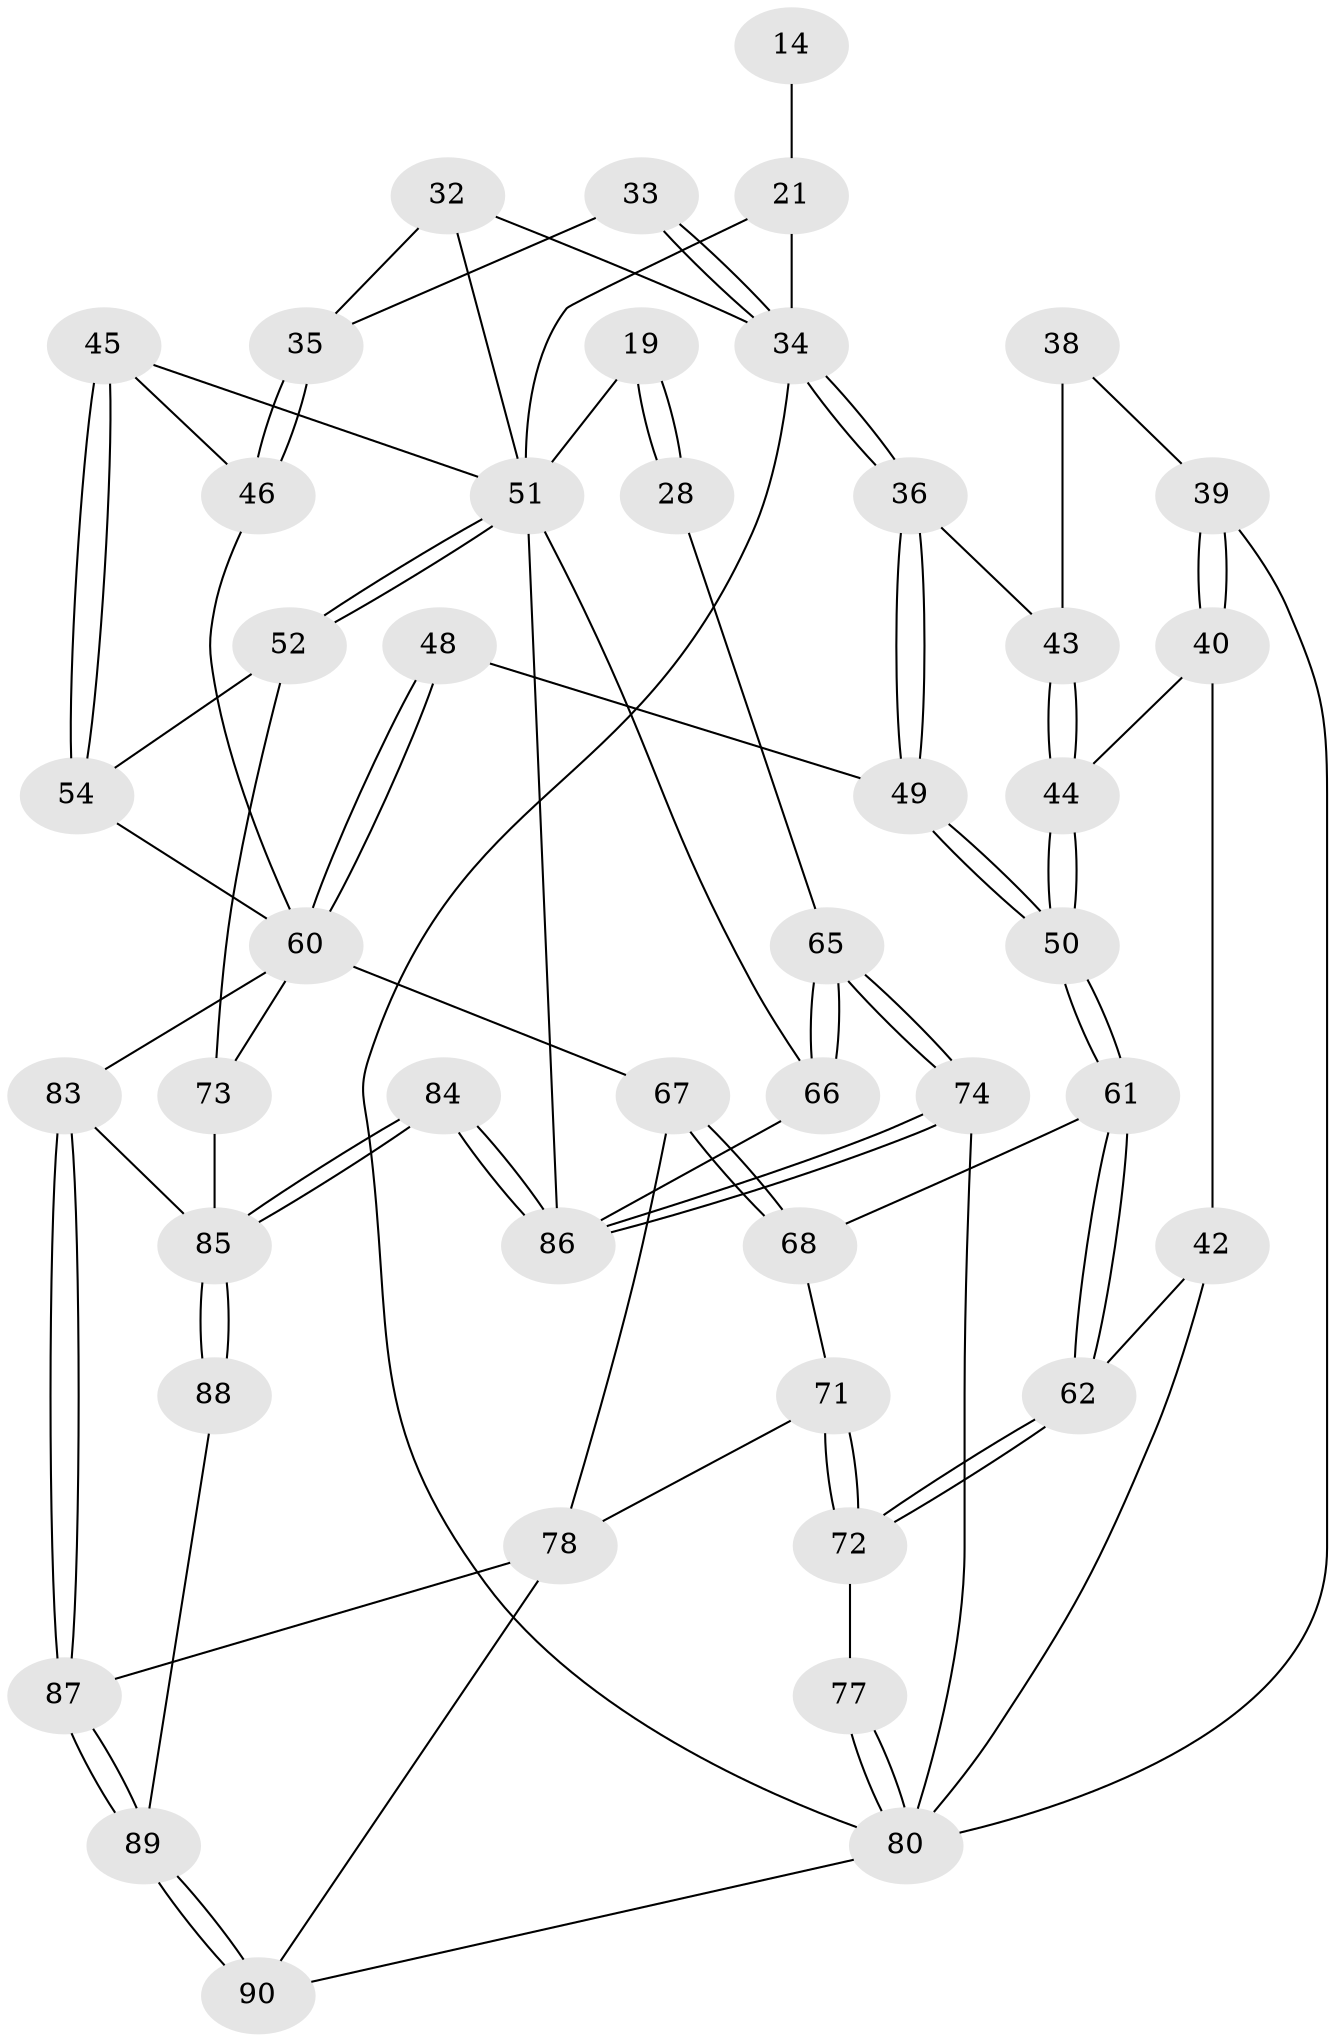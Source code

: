 // original degree distribution, {3: 0.03333333333333333, 4: 0.2222222222222222, 6: 0.2222222222222222, 5: 0.5222222222222223}
// Generated by graph-tools (version 1.1) at 2025/59/03/09/25 04:59:45]
// undirected, 45 vertices, 97 edges
graph export_dot {
graph [start="1"]
  node [color=gray90,style=filled];
  14 [pos="+0.4951575112090223+0.2709548418732365"];
  19 [pos="+0.7292079563566496+0.2605078906090763",super="+12"];
  21 [pos="+0.3801678165254762+0.18879492825560293",super="+4+13"];
  28 [pos="+0.9304831914894225+0.4042904534402608",super="+11"];
  32 [pos="+0.4821874418433779+0.37659364209332447"];
  33 [pos="+0.271246362006431+0.4147462087197318"];
  34 [pos="+0.26263946105353303+0.4170933826556906",super="+23+27"];
  35 [pos="+0.33988371165404085+0.45310653732192435"];
  36 [pos="+0.2569508546346436+0.4273692403458313"];
  38 [pos="+0.11707571792751462+0.4484991567713738"];
  39 [pos="+0.04033962358624775+0.3810067078613079"];
  40 [pos="+0.06327262328177619+0.5391773797321932"];
  42 [pos="+0+0.7237781622263858",super="+41"];
  43 [pos="+0.13130923126750144+0.4823867654901147",super="+37"];
  44 [pos="+0.15303240942973875+0.5567672130756309"];
  45 [pos="+0.5373943519836452+0.431366262329501"];
  46 [pos="+0.37151857347656536+0.5010792737870917"];
  48 [pos="+0.3383688520751671+0.5857142147998802"];
  49 [pos="+0.22159462547599648+0.5676594822204575"];
  50 [pos="+0.19354383518181845+0.5870627662828711"];
  51 [pos="+0.7341675130835336+0.664007376932934",super="+31+16+15+7+8+18"];
  52 [pos="+0.694691177617142+0.666628635039012"];
  54 [pos="+0.5431993853242543+0.5162769706990268",super="+53"];
  60 [pos="+0.39345671237707874+0.7407289569799957",super="+59+58+57+55+47"];
  61 [pos="+0.18478021314049825+0.6200854531526454"];
  62 [pos="+0+0.7104508270670081"];
  65 [pos="+1+0.7802770849594971",super="+56+10+29"];
  66 [pos="+0.999732575139425+0.7347895059762306",super="+30"];
  67 [pos="+0.3370188157089893+0.7410476606133142"];
  68 [pos="+0.19825840566255354+0.6534871203150596"];
  71 [pos="+0.18118288422526663+0.7429123902557003"];
  72 [pos="+0.012264500046667385+0.7245746684122618"];
  73 [pos="+0.6367716864271954+0.7102943790103916"];
  74 [pos="+1+1",super="+9"];
  77 [pos="+0.10150466275652684+0.782518524491766"];
  78 [pos="+0.2014007127909256+0.8809952274699574",super="+76"];
  80 [pos="+0.13989015647325403+0.9038085915627587",super="+64+25"];
  83 [pos="+0.4085452620452414+0.8080617553999505"];
  84 [pos="+0.7244709298373041+1"];
  85 [pos="+0.6704811537824071+1",super="+81+82"];
  86 [pos="+0.9201449843190147+1",super="+69+70"];
  87 [pos="+0.30124297689935353+0.9220372894613258"];
  88 [pos="+0.4438690735223541+1"];
  89 [pos="+0.39434500293544644+1"];
  90 [pos="+0.18854316206114063+1",super="+79"];
  14 -- 21 [weight=3];
  19 -- 28 [weight=2];
  19 -- 28;
  19 -- 51 [weight=2];
  21 -- 51 [weight=2];
  21 -- 34 [weight=2];
  28 -- 65 [weight=2];
  32 -- 35;
  32 -- 34;
  32 -- 51;
  33 -- 34 [weight=2];
  33 -- 34;
  33 -- 35;
  34 -- 36;
  34 -- 36;
  34 -- 80 [weight=2];
  35 -- 46;
  35 -- 46;
  36 -- 49;
  36 -- 49;
  36 -- 43;
  38 -- 39;
  38 -- 43 [weight=2];
  39 -- 40;
  39 -- 40;
  39 -- 80;
  40 -- 44;
  40 -- 42;
  42 -- 62;
  42 -- 80 [weight=2];
  43 -- 44;
  43 -- 44;
  44 -- 50;
  44 -- 50;
  45 -- 46;
  45 -- 54;
  45 -- 54;
  45 -- 51;
  46 -- 60;
  48 -- 49;
  48 -- 60 [weight=2];
  48 -- 60;
  49 -- 50;
  49 -- 50;
  50 -- 61;
  50 -- 61;
  51 -- 52;
  51 -- 52;
  51 -- 86;
  51 -- 66;
  52 -- 73;
  52 -- 54;
  54 -- 60 [weight=2];
  60 -- 67;
  60 -- 83;
  60 -- 73;
  61 -- 62;
  61 -- 62;
  61 -- 68;
  62 -- 72;
  62 -- 72;
  65 -- 66 [weight=2];
  65 -- 66;
  65 -- 74 [weight=2];
  65 -- 74;
  66 -- 86;
  67 -- 68;
  67 -- 68;
  67 -- 78;
  68 -- 71;
  71 -- 72;
  71 -- 72;
  71 -- 78;
  72 -- 77;
  73 -- 85;
  74 -- 86;
  74 -- 86;
  74 -- 80 [weight=3];
  77 -- 80;
  77 -- 80;
  78 -- 87;
  78 -- 90;
  80 -- 90 [weight=2];
  83 -- 87;
  83 -- 87;
  83 -- 85;
  84 -- 85;
  84 -- 85;
  84 -- 86 [weight=2];
  84 -- 86;
  85 -- 88 [weight=2];
  85 -- 88;
  87 -- 89;
  87 -- 89;
  88 -- 89;
  89 -- 90;
  89 -- 90;
}
